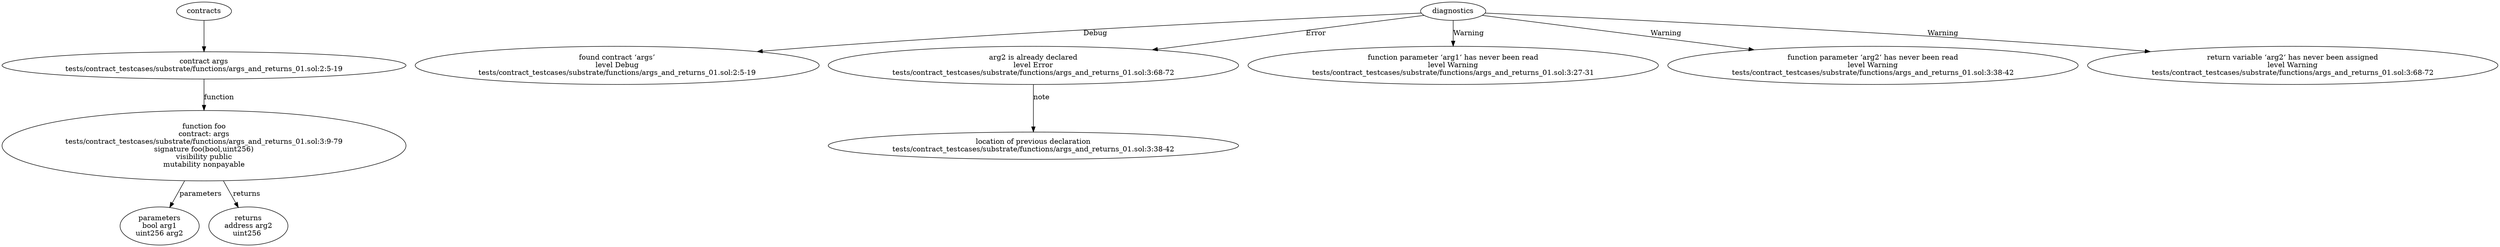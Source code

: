 strict digraph "tests/contract_testcases/substrate/functions/args_and_returns_01.sol" {
	contract [label="contract args\ntests/contract_testcases/substrate/functions/args_and_returns_01.sol:2:5-19"]
	foo [label="function foo\ncontract: args\ntests/contract_testcases/substrate/functions/args_and_returns_01.sol:3:9-79\nsignature foo(bool,uint256)\nvisibility public\nmutability nonpayable"]
	parameters [label="parameters\nbool arg1\nuint256 arg2"]
	returns [label="returns\naddress arg2\nuint256 "]
	diagnostic [label="found contract ‘args’\nlevel Debug\ntests/contract_testcases/substrate/functions/args_and_returns_01.sol:2:5-19"]
	diagnostic_7 [label="arg2 is already declared\nlevel Error\ntests/contract_testcases/substrate/functions/args_and_returns_01.sol:3:68-72"]
	note [label="location of previous declaration\ntests/contract_testcases/substrate/functions/args_and_returns_01.sol:3:38-42"]
	diagnostic_9 [label="function parameter ‘arg1‘ has never been read\nlevel Warning\ntests/contract_testcases/substrate/functions/args_and_returns_01.sol:3:27-31"]
	diagnostic_10 [label="function parameter ‘arg2‘ has never been read\nlevel Warning\ntests/contract_testcases/substrate/functions/args_and_returns_01.sol:3:38-42"]
	diagnostic_11 [label="return variable ‘arg2‘ has never been assigned\nlevel Warning\ntests/contract_testcases/substrate/functions/args_and_returns_01.sol:3:68-72"]
	contracts -> contract
	contract -> foo [label="function"]
	foo -> parameters [label="parameters"]
	foo -> returns [label="returns"]
	diagnostics -> diagnostic [label="Debug"]
	diagnostics -> diagnostic_7 [label="Error"]
	diagnostic_7 -> note [label="note"]
	diagnostics -> diagnostic_9 [label="Warning"]
	diagnostics -> diagnostic_10 [label="Warning"]
	diagnostics -> diagnostic_11 [label="Warning"]
}
